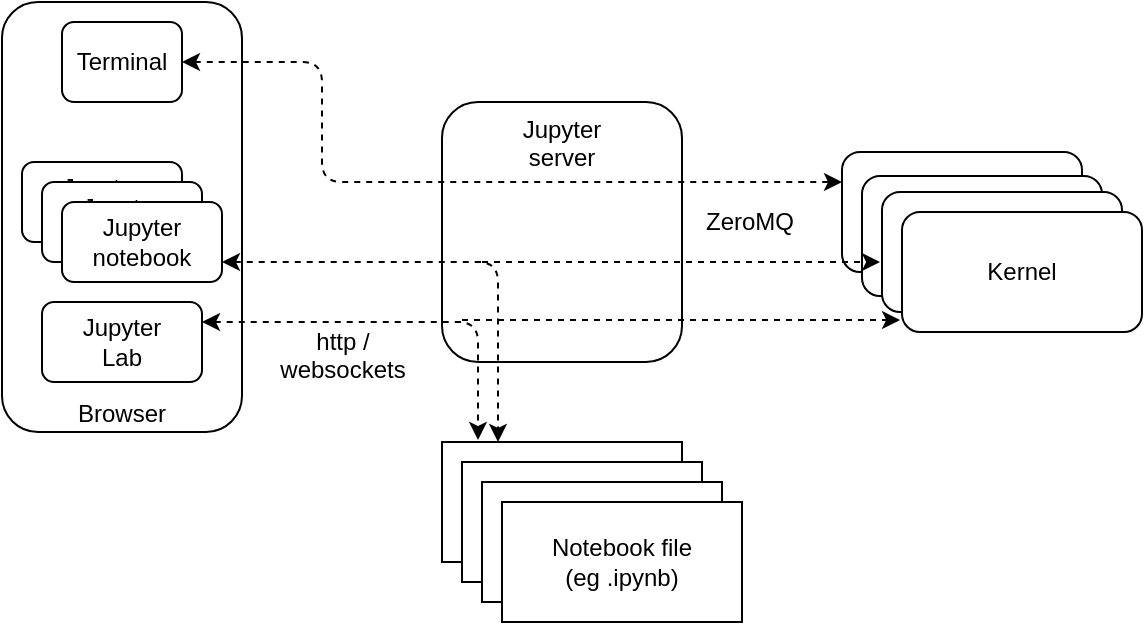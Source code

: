 <?xml version="1.0" encoding="UTF-8"?>
<mxGraphModel dx="946" dy="646" grid="1" gridSize="10" guides="1" tooltips="1" connect="1" arrows="1" fold="1" page="1" pageScale="1" pageWidth="827" pageHeight="1169" background="#ffffff" math="0" shadow="0"><root><mxCell id="0"/><mxCell id="1" parent="0"/><mxCell id="2" value="Browser" style="rounded=1;whiteSpace=wrap;html=1;verticalAlign=bottom;" parent="1" vertex="1"><mxGeometry x="50" y="60" width="120" height="215" as="geometry"/></mxCell><mxCell id="3" value="Jupyter&lt;br&gt;server" style="rounded=1;whiteSpace=wrap;html=1;verticalAlign=top;" parent="1" vertex="1"><mxGeometry x="270" y="110" width="120" height="130" as="geometry"/></mxCell><mxCell id="4" value="Kernel" style="rounded=1;whiteSpace=wrap;html=1;" parent="1" vertex="1"><mxGeometry x="470" y="135" width="120" height="60" as="geometry"/></mxCell><mxCell id="5" value="Kernel" style="rounded=1;whiteSpace=wrap;html=1;" parent="1" vertex="1"><mxGeometry x="480" y="147" width="120" height="60" as="geometry"/></mxCell><mxCell id="6" value="Kernel" style="rounded=1;whiteSpace=wrap;html=1;" parent="1" vertex="1"><mxGeometry x="490" y="155" width="120" height="60" as="geometry"/></mxCell><mxCell id="7" value="Kernel" style="rounded=1;whiteSpace=wrap;html=1;" parent="1" vertex="1"><mxGeometry x="500" y="165" width="120" height="60" as="geometry"/></mxCell><mxCell id="8" value="Notebook file&lt;br&gt;(eg .ipynb)&lt;br&gt;" style="rounded=0;whiteSpace=wrap;html=1;" parent="1" vertex="1"><mxGeometry x="270" y="280" width="120" height="60" as="geometry"/></mxCell><mxCell id="17" value="http /&lt;br&gt;websockets&lt;br&gt;" style="text;html=1;resizable=0;points=[];autosize=1;align=center;verticalAlign=top;spacingTop=-4;" parent="1" vertex="1"><mxGeometry x="180" y="220" width="80" height="30" as="geometry"/></mxCell><mxCell id="19" value="ZeroMQ" style="text;html=1;resizable=0;points=[];autosize=1;align=left;verticalAlign=top;spacingTop=-4;" parent="1" vertex="1"><mxGeometry x="400" y="160" width="60" height="20" as="geometry"/></mxCell><mxCell id="ZwxpL9AeO6_OmZ5vYvbn-20" value="Jupyter&lt;br&gt;notebook&lt;br&gt;" style="rounded=1;whiteSpace=wrap;html=1;" parent="1" vertex="1"><mxGeometry x="60" y="140" width="80" height="40" as="geometry"/></mxCell><mxCell id="ZwxpL9AeO6_OmZ5vYvbn-21" value="Jupyter&lt;br&gt;Lab&lt;br&gt;" style="rounded=1;whiteSpace=wrap;html=1;" parent="1" vertex="1"><mxGeometry x="70" y="210" width="80" height="40" as="geometry"/></mxCell><mxCell id="ZwxpL9AeO6_OmZ5vYvbn-22" value="Jupyter&lt;br&gt;notebook&lt;br&gt;" style="rounded=1;whiteSpace=wrap;html=1;" parent="1" vertex="1"><mxGeometry x="70" y="150" width="80" height="40" as="geometry"/></mxCell><mxCell id="ZwxpL9AeO6_OmZ5vYvbn-23" value="Jupyter&lt;br&gt;notebook&lt;br&gt;" style="rounded=1;whiteSpace=wrap;html=1;" parent="1" vertex="1"><mxGeometry x="80" y="160" width="80" height="40" as="geometry"/></mxCell><mxCell id="ZwxpL9AeO6_OmZ5vYvbn-27" value="Notebook file&lt;br&gt;(eg .ipynb)&lt;br&gt;" style="rounded=0;whiteSpace=wrap;html=1;" parent="1" vertex="1"><mxGeometry x="280" y="290" width="120" height="60" as="geometry"/></mxCell><mxCell id="ZwxpL9AeO6_OmZ5vYvbn-28" value="Notebook file&lt;br&gt;(eg .ipynb)&lt;br&gt;" style="rounded=0;whiteSpace=wrap;html=1;" parent="1" vertex="1"><mxGeometry x="290" y="300" width="120" height="60" as="geometry"/></mxCell><mxCell id="ZwxpL9AeO6_OmZ5vYvbn-29" value="Notebook file&lt;br&gt;(eg .ipynb)&lt;br&gt;" style="rounded=0;whiteSpace=wrap;html=1;" parent="1" vertex="1"><mxGeometry x="300" y="310" width="120" height="60" as="geometry"/></mxCell><mxCell id="PtQAQ0nmNLccX3fO_g20-19" value="" style="endArrow=classic;startArrow=classic;html=1;exitX=1;exitY=0.25;exitDx=0;exitDy=0;dashed=1;" parent="1" source="ZwxpL9AeO6_OmZ5vYvbn-21" edge="1"><mxGeometry width="50" height="50" relative="1" as="geometry"><mxPoint x="50" y="440" as="sourcePoint"/><mxPoint x="288" y="279" as="targetPoint"/><Array as="points"><mxPoint x="288" y="220"/></Array></mxGeometry></mxCell><mxCell id="PtQAQ0nmNLccX3fO_g20-20" value="" style="endArrow=classic;startArrow=classic;html=1;dashed=1;exitX=1;exitY=0.75;exitDx=0;exitDy=0;" parent="1" source="ZwxpL9AeO6_OmZ5vYvbn-23" edge="1"><mxGeometry width="50" height="50" relative="1" as="geometry"><mxPoint x="160" y="225" as="sourcePoint"/><mxPoint x="298" y="280" as="targetPoint"/><Array as="points"><mxPoint x="298" y="190"/></Array></mxGeometry></mxCell><mxCell id="PtQAQ0nmNLccX3fO_g20-21" value="Terminal" style="rounded=1;whiteSpace=wrap;html=1;" parent="1" vertex="1"><mxGeometry x="80" y="70" width="60" height="40" as="geometry"/></mxCell><mxCell id="PtQAQ0nmNLccX3fO_g20-22" value="" style="endArrow=classic;startArrow=classic;html=1;dashed=1;entryX=0;entryY=0.25;entryDx=0;entryDy=0;exitX=1;exitY=0.5;exitDx=0;exitDy=0;" parent="1" source="PtQAQ0nmNLccX3fO_g20-21" target="4" edge="1"><mxGeometry width="50" height="50" relative="1" as="geometry"><mxPoint x="50" y="440" as="sourcePoint"/><mxPoint x="100" y="390" as="targetPoint"/><Array as="points"><mxPoint x="210" y="90"/><mxPoint x="210" y="150"/></Array></mxGeometry></mxCell><mxCell id="PtQAQ0nmNLccX3fO_g20-24" value="" style="endArrow=classic;html=1;dashed=1;" parent="1" edge="1"><mxGeometry width="50" height="50" relative="1" as="geometry"><mxPoint x="290" y="190" as="sourcePoint"/><mxPoint x="489" y="190" as="targetPoint"/></mxGeometry></mxCell><mxCell id="PtQAQ0nmNLccX3fO_g20-26" value="" style="endArrow=classic;html=1;dashed=1;entryX=-0.008;entryY=0.9;entryDx=0;entryDy=0;entryPerimeter=0;" parent="1" target="7" edge="1"><mxGeometry width="50" height="50" relative="1" as="geometry"><mxPoint x="280" y="219" as="sourcePoint"/><mxPoint x="100" y="390" as="targetPoint"/></mxGeometry></mxCell></root></mxGraphModel>